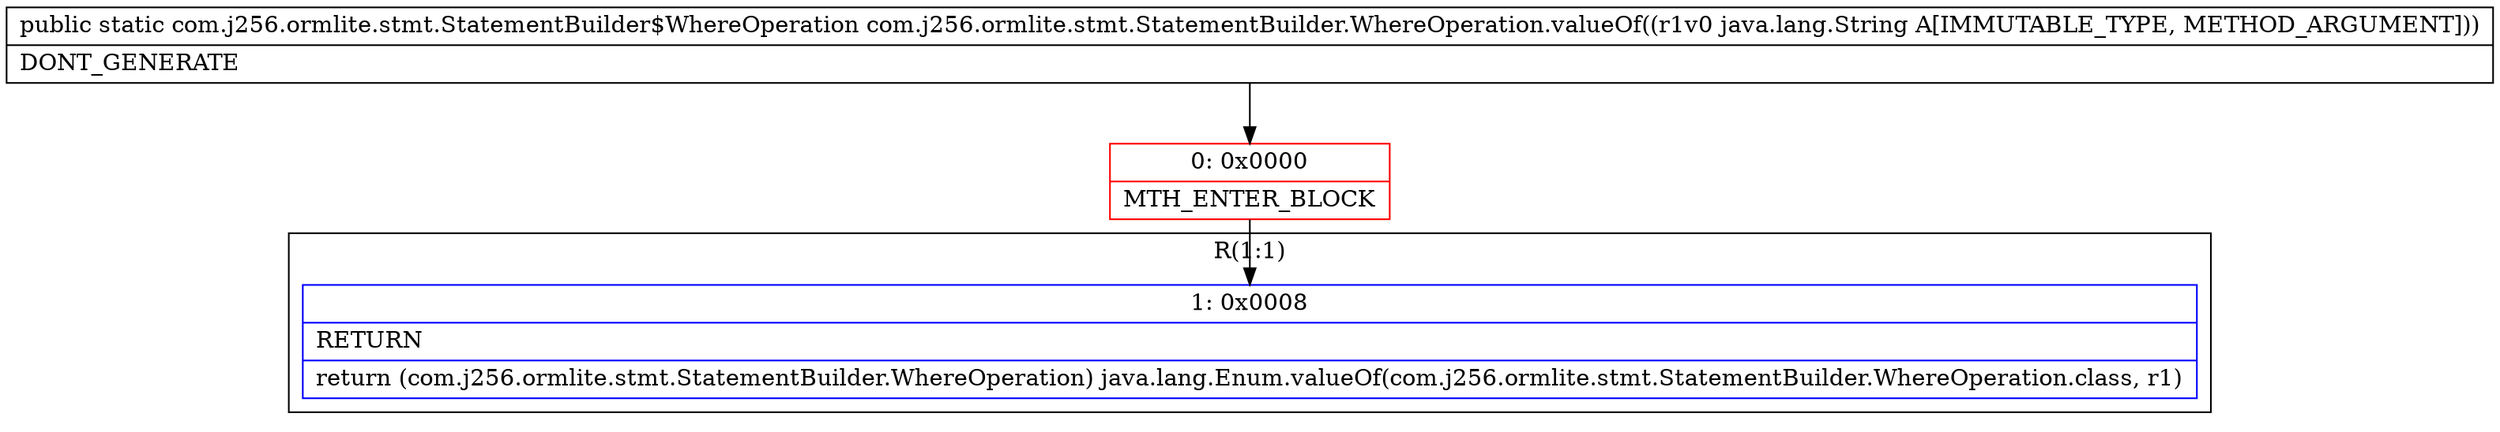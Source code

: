 digraph "CFG forcom.j256.ormlite.stmt.StatementBuilder.WhereOperation.valueOf(Ljava\/lang\/String;)Lcom\/j256\/ormlite\/stmt\/StatementBuilder$WhereOperation;" {
subgraph cluster_Region_47939908 {
label = "R(1:1)";
node [shape=record,color=blue];
Node_1 [shape=record,label="{1\:\ 0x0008|RETURN\l|return (com.j256.ormlite.stmt.StatementBuilder.WhereOperation) java.lang.Enum.valueOf(com.j256.ormlite.stmt.StatementBuilder.WhereOperation.class, r1)\l}"];
}
Node_0 [shape=record,color=red,label="{0\:\ 0x0000|MTH_ENTER_BLOCK\l}"];
MethodNode[shape=record,label="{public static com.j256.ormlite.stmt.StatementBuilder$WhereOperation com.j256.ormlite.stmt.StatementBuilder.WhereOperation.valueOf((r1v0 java.lang.String A[IMMUTABLE_TYPE, METHOD_ARGUMENT]))  | DONT_GENERATE\l}"];
MethodNode -> Node_0;
Node_0 -> Node_1;
}

